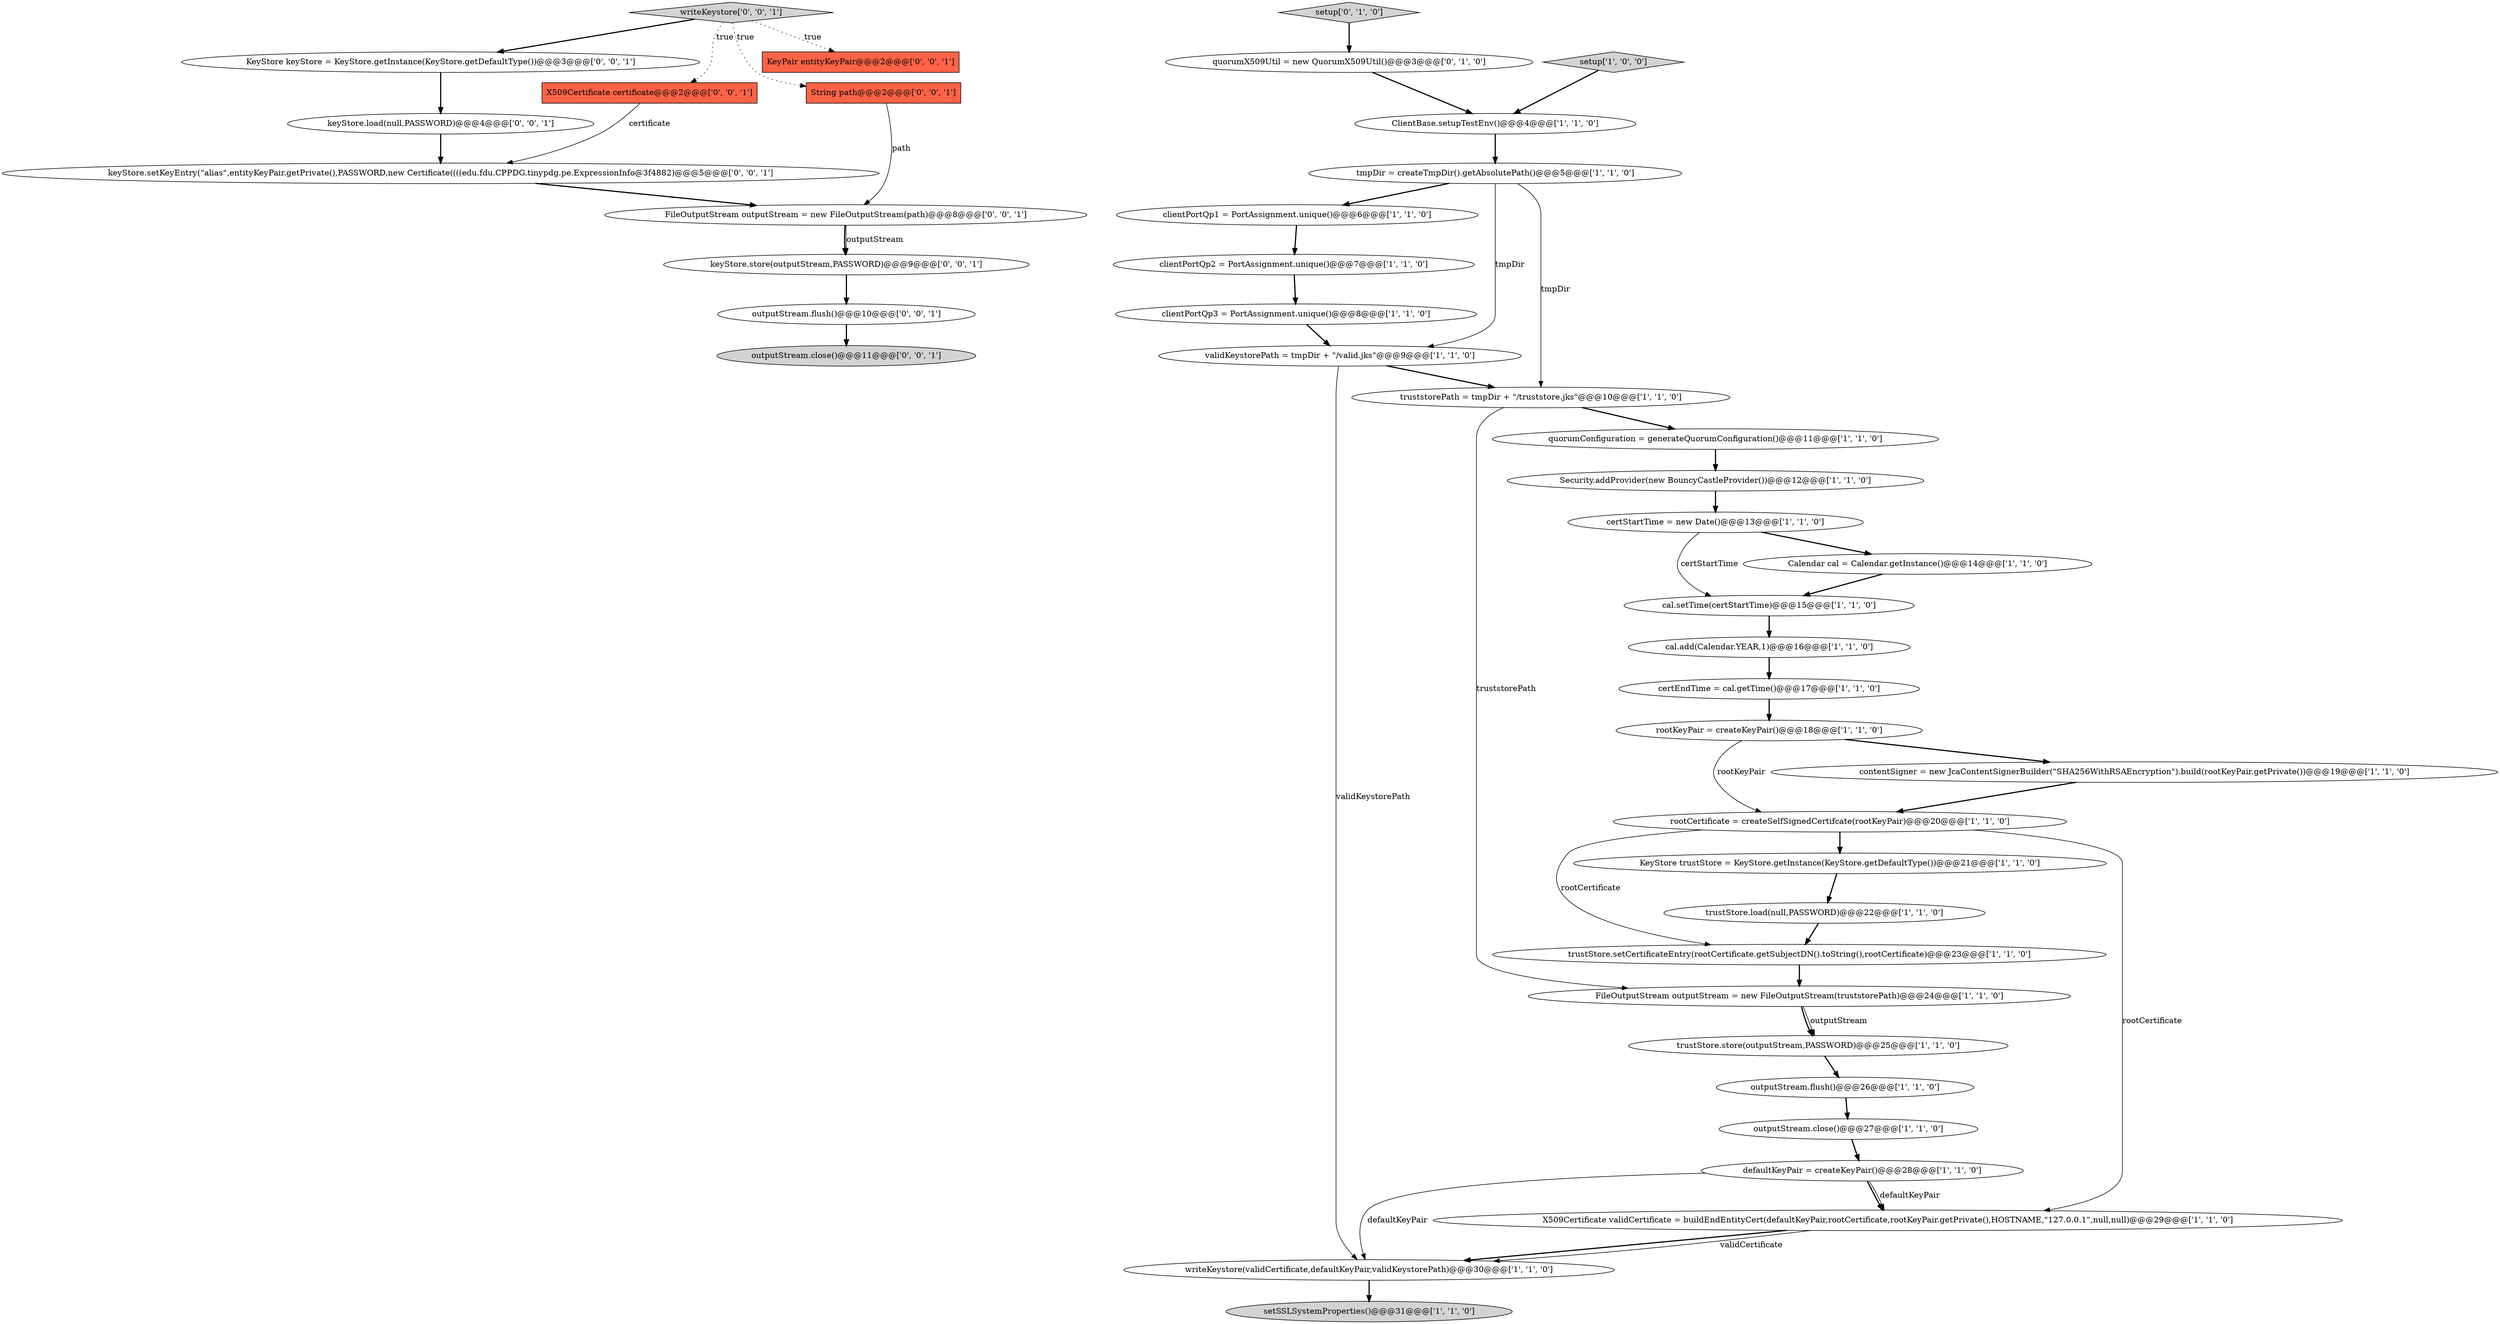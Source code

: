 digraph {
38 [style = filled, label = "FileOutputStream outputStream = new FileOutputStream(path)@@@8@@@['0', '0', '1']", fillcolor = white, shape = ellipse image = "AAA0AAABBB3BBB"];
13 [style = filled, label = "trustStore.store(outputStream,PASSWORD)@@@25@@@['1', '1', '0']", fillcolor = white, shape = ellipse image = "AAA0AAABBB1BBB"];
14 [style = filled, label = "outputStream.flush()@@@26@@@['1', '1', '0']", fillcolor = white, shape = ellipse image = "AAA0AAABBB1BBB"];
15 [style = filled, label = "clientPortQp2 = PortAssignment.unique()@@@7@@@['1', '1', '0']", fillcolor = white, shape = ellipse image = "AAA0AAABBB1BBB"];
21 [style = filled, label = "certEndTime = cal.getTime()@@@17@@@['1', '1', '0']", fillcolor = white, shape = ellipse image = "AAA0AAABBB1BBB"];
33 [style = filled, label = "outputStream.flush()@@@10@@@['0', '0', '1']", fillcolor = white, shape = ellipse image = "AAA0AAABBB3BBB"];
8 [style = filled, label = "Calendar cal = Calendar.getInstance()@@@14@@@['1', '1', '0']", fillcolor = white, shape = ellipse image = "AAA0AAABBB1BBB"];
18 [style = filled, label = "setSSLSystemProperties()@@@31@@@['1', '1', '0']", fillcolor = lightgray, shape = ellipse image = "AAA0AAABBB1BBB"];
41 [style = filled, label = "keyStore.setKeyEntry(\"alias\",entityKeyPair.getPrivate(),PASSWORD,new Certificate((((edu.fdu.CPPDG.tinypdg.pe.ExpressionInfo@3f4882)@@@5@@@['0', '0', '1']", fillcolor = white, shape = ellipse image = "AAA0AAABBB3BBB"];
29 [style = filled, label = "quorumX509Util = new QuorumX509Util()@@@3@@@['0', '1', '0']", fillcolor = white, shape = ellipse image = "AAA1AAABBB2BBB"];
5 [style = filled, label = "clientPortQp1 = PortAssignment.unique()@@@6@@@['1', '1', '0']", fillcolor = white, shape = ellipse image = "AAA0AAABBB1BBB"];
10 [style = filled, label = "X509Certificate validCertificate = buildEndEntityCert(defaultKeyPair,rootCertificate,rootKeyPair.getPrivate(),HOSTNAME,\"127.0.0.1\",null,null)@@@29@@@['1', '1', '0']", fillcolor = white, shape = ellipse image = "AAA0AAABBB1BBB"];
16 [style = filled, label = "truststorePath = tmpDir + \"/truststore.jks\"@@@10@@@['1', '1', '0']", fillcolor = white, shape = ellipse image = "AAA0AAABBB1BBB"];
3 [style = filled, label = "FileOutputStream outputStream = new FileOutputStream(truststorePath)@@@24@@@['1', '1', '0']", fillcolor = white, shape = ellipse image = "AAA0AAABBB1BBB"];
11 [style = filled, label = "certStartTime = new Date()@@@13@@@['1', '1', '0']", fillcolor = white, shape = ellipse image = "AAA0AAABBB1BBB"];
25 [style = filled, label = "tmpDir = createTmpDir().getAbsolutePath()@@@5@@@['1', '1', '0']", fillcolor = white, shape = ellipse image = "AAA0AAABBB1BBB"];
9 [style = filled, label = "defaultKeyPair = createKeyPair()@@@28@@@['1', '1', '0']", fillcolor = white, shape = ellipse image = "AAA0AAABBB1BBB"];
31 [style = filled, label = "keyStore.store(outputStream,PASSWORD)@@@9@@@['0', '0', '1']", fillcolor = white, shape = ellipse image = "AAA0AAABBB3BBB"];
23 [style = filled, label = "contentSigner = new JcaContentSignerBuilder(\"SHA256WithRSAEncryption\").build(rootKeyPair.getPrivate())@@@19@@@['1', '1', '0']", fillcolor = white, shape = ellipse image = "AAA0AAABBB1BBB"];
39 [style = filled, label = "KeyStore keyStore = KeyStore.getInstance(KeyStore.getDefaultType())@@@3@@@['0', '0', '1']", fillcolor = white, shape = ellipse image = "AAA0AAABBB3BBB"];
1 [style = filled, label = "cal.setTime(certStartTime)@@@15@@@['1', '1', '0']", fillcolor = white, shape = ellipse image = "AAA0AAABBB1BBB"];
37 [style = filled, label = "String path@@@2@@@['0', '0', '1']", fillcolor = tomato, shape = box image = "AAA0AAABBB3BBB"];
12 [style = filled, label = "validKeystorePath = tmpDir + \"/valid.jks\"@@@9@@@['1', '1', '0']", fillcolor = white, shape = ellipse image = "AAA0AAABBB1BBB"];
22 [style = filled, label = "outputStream.close()@@@27@@@['1', '1', '0']", fillcolor = white, shape = ellipse image = "AAA0AAABBB1BBB"];
26 [style = filled, label = "quorumConfiguration = generateQuorumConfiguration()@@@11@@@['1', '1', '0']", fillcolor = white, shape = ellipse image = "AAA0AAABBB1BBB"];
30 [style = filled, label = "setup['0', '1', '0']", fillcolor = lightgray, shape = diamond image = "AAA0AAABBB2BBB"];
2 [style = filled, label = "cal.add(Calendar.YEAR,1)@@@16@@@['1', '1', '0']", fillcolor = white, shape = ellipse image = "AAA0AAABBB1BBB"];
0 [style = filled, label = "Security.addProvider(new BouncyCastleProvider())@@@12@@@['1', '1', '0']", fillcolor = white, shape = ellipse image = "AAA0AAABBB1BBB"];
40 [style = filled, label = "outputStream.close()@@@11@@@['0', '0', '1']", fillcolor = lightgray, shape = ellipse image = "AAA0AAABBB3BBB"];
28 [style = filled, label = "rootCertificate = createSelfSignedCertifcate(rootKeyPair)@@@20@@@['1', '1', '0']", fillcolor = white, shape = ellipse image = "AAA0AAABBB1BBB"];
24 [style = filled, label = "setup['1', '0', '0']", fillcolor = lightgray, shape = diamond image = "AAA0AAABBB1BBB"];
34 [style = filled, label = "keyStore.load(null,PASSWORD)@@@4@@@['0', '0', '1']", fillcolor = white, shape = ellipse image = "AAA0AAABBB3BBB"];
6 [style = filled, label = "rootKeyPair = createKeyPair()@@@18@@@['1', '1', '0']", fillcolor = white, shape = ellipse image = "AAA0AAABBB1BBB"];
32 [style = filled, label = "X509Certificate certificate@@@2@@@['0', '0', '1']", fillcolor = tomato, shape = box image = "AAA0AAABBB3BBB"];
36 [style = filled, label = "KeyPair entityKeyPair@@@2@@@['0', '0', '1']", fillcolor = tomato, shape = box image = "AAA0AAABBB3BBB"];
27 [style = filled, label = "KeyStore trustStore = KeyStore.getInstance(KeyStore.getDefaultType())@@@21@@@['1', '1', '0']", fillcolor = white, shape = ellipse image = "AAA0AAABBB1BBB"];
7 [style = filled, label = "trustStore.setCertificateEntry(rootCertificate.getSubjectDN().toString(),rootCertificate)@@@23@@@['1', '1', '0']", fillcolor = white, shape = ellipse image = "AAA0AAABBB1BBB"];
35 [style = filled, label = "writeKeystore['0', '0', '1']", fillcolor = lightgray, shape = diamond image = "AAA0AAABBB3BBB"];
20 [style = filled, label = "ClientBase.setupTestEnv()@@@4@@@['1', '1', '0']", fillcolor = white, shape = ellipse image = "AAA0AAABBB1BBB"];
4 [style = filled, label = "trustStore.load(null,PASSWORD)@@@22@@@['1', '1', '0']", fillcolor = white, shape = ellipse image = "AAA0AAABBB1BBB"];
17 [style = filled, label = "writeKeystore(validCertificate,defaultKeyPair,validKeystorePath)@@@30@@@['1', '1', '0']", fillcolor = white, shape = ellipse image = "AAA0AAABBB1BBB"];
19 [style = filled, label = "clientPortQp3 = PortAssignment.unique()@@@8@@@['1', '1', '0']", fillcolor = white, shape = ellipse image = "AAA0AAABBB1BBB"];
25->16 [style = solid, label="tmpDir"];
4->7 [style = bold, label=""];
35->37 [style = dotted, label="true"];
3->13 [style = solid, label="outputStream"];
16->26 [style = bold, label=""];
10->17 [style = bold, label=""];
32->41 [style = solid, label="certificate"];
39->34 [style = bold, label=""];
10->17 [style = solid, label="validCertificate"];
29->20 [style = bold, label=""];
35->36 [style = dotted, label="true"];
27->4 [style = bold, label=""];
24->20 [style = bold, label=""];
37->38 [style = solid, label="path"];
15->19 [style = bold, label=""];
11->1 [style = solid, label="certStartTime"];
28->7 [style = solid, label="rootCertificate"];
35->32 [style = dotted, label="true"];
22->9 [style = bold, label=""];
0->11 [style = bold, label=""];
3->13 [style = bold, label=""];
30->29 [style = bold, label=""];
35->39 [style = bold, label=""];
28->10 [style = solid, label="rootCertificate"];
9->17 [style = solid, label="defaultKeyPair"];
33->40 [style = bold, label=""];
12->16 [style = bold, label=""];
20->25 [style = bold, label=""];
7->3 [style = bold, label=""];
28->27 [style = bold, label=""];
8->1 [style = bold, label=""];
9->10 [style = solid, label="defaultKeyPair"];
25->5 [style = bold, label=""];
11->8 [style = bold, label=""];
34->41 [style = bold, label=""];
41->38 [style = bold, label=""];
38->31 [style = bold, label=""];
12->17 [style = solid, label="validKeystorePath"];
6->28 [style = solid, label="rootKeyPair"];
23->28 [style = bold, label=""];
25->12 [style = solid, label="tmpDir"];
16->3 [style = solid, label="truststorePath"];
38->31 [style = solid, label="outputStream"];
13->14 [style = bold, label=""];
31->33 [style = bold, label=""];
6->23 [style = bold, label=""];
19->12 [style = bold, label=""];
21->6 [style = bold, label=""];
1->2 [style = bold, label=""];
2->21 [style = bold, label=""];
26->0 [style = bold, label=""];
5->15 [style = bold, label=""];
9->10 [style = bold, label=""];
14->22 [style = bold, label=""];
17->18 [style = bold, label=""];
}
